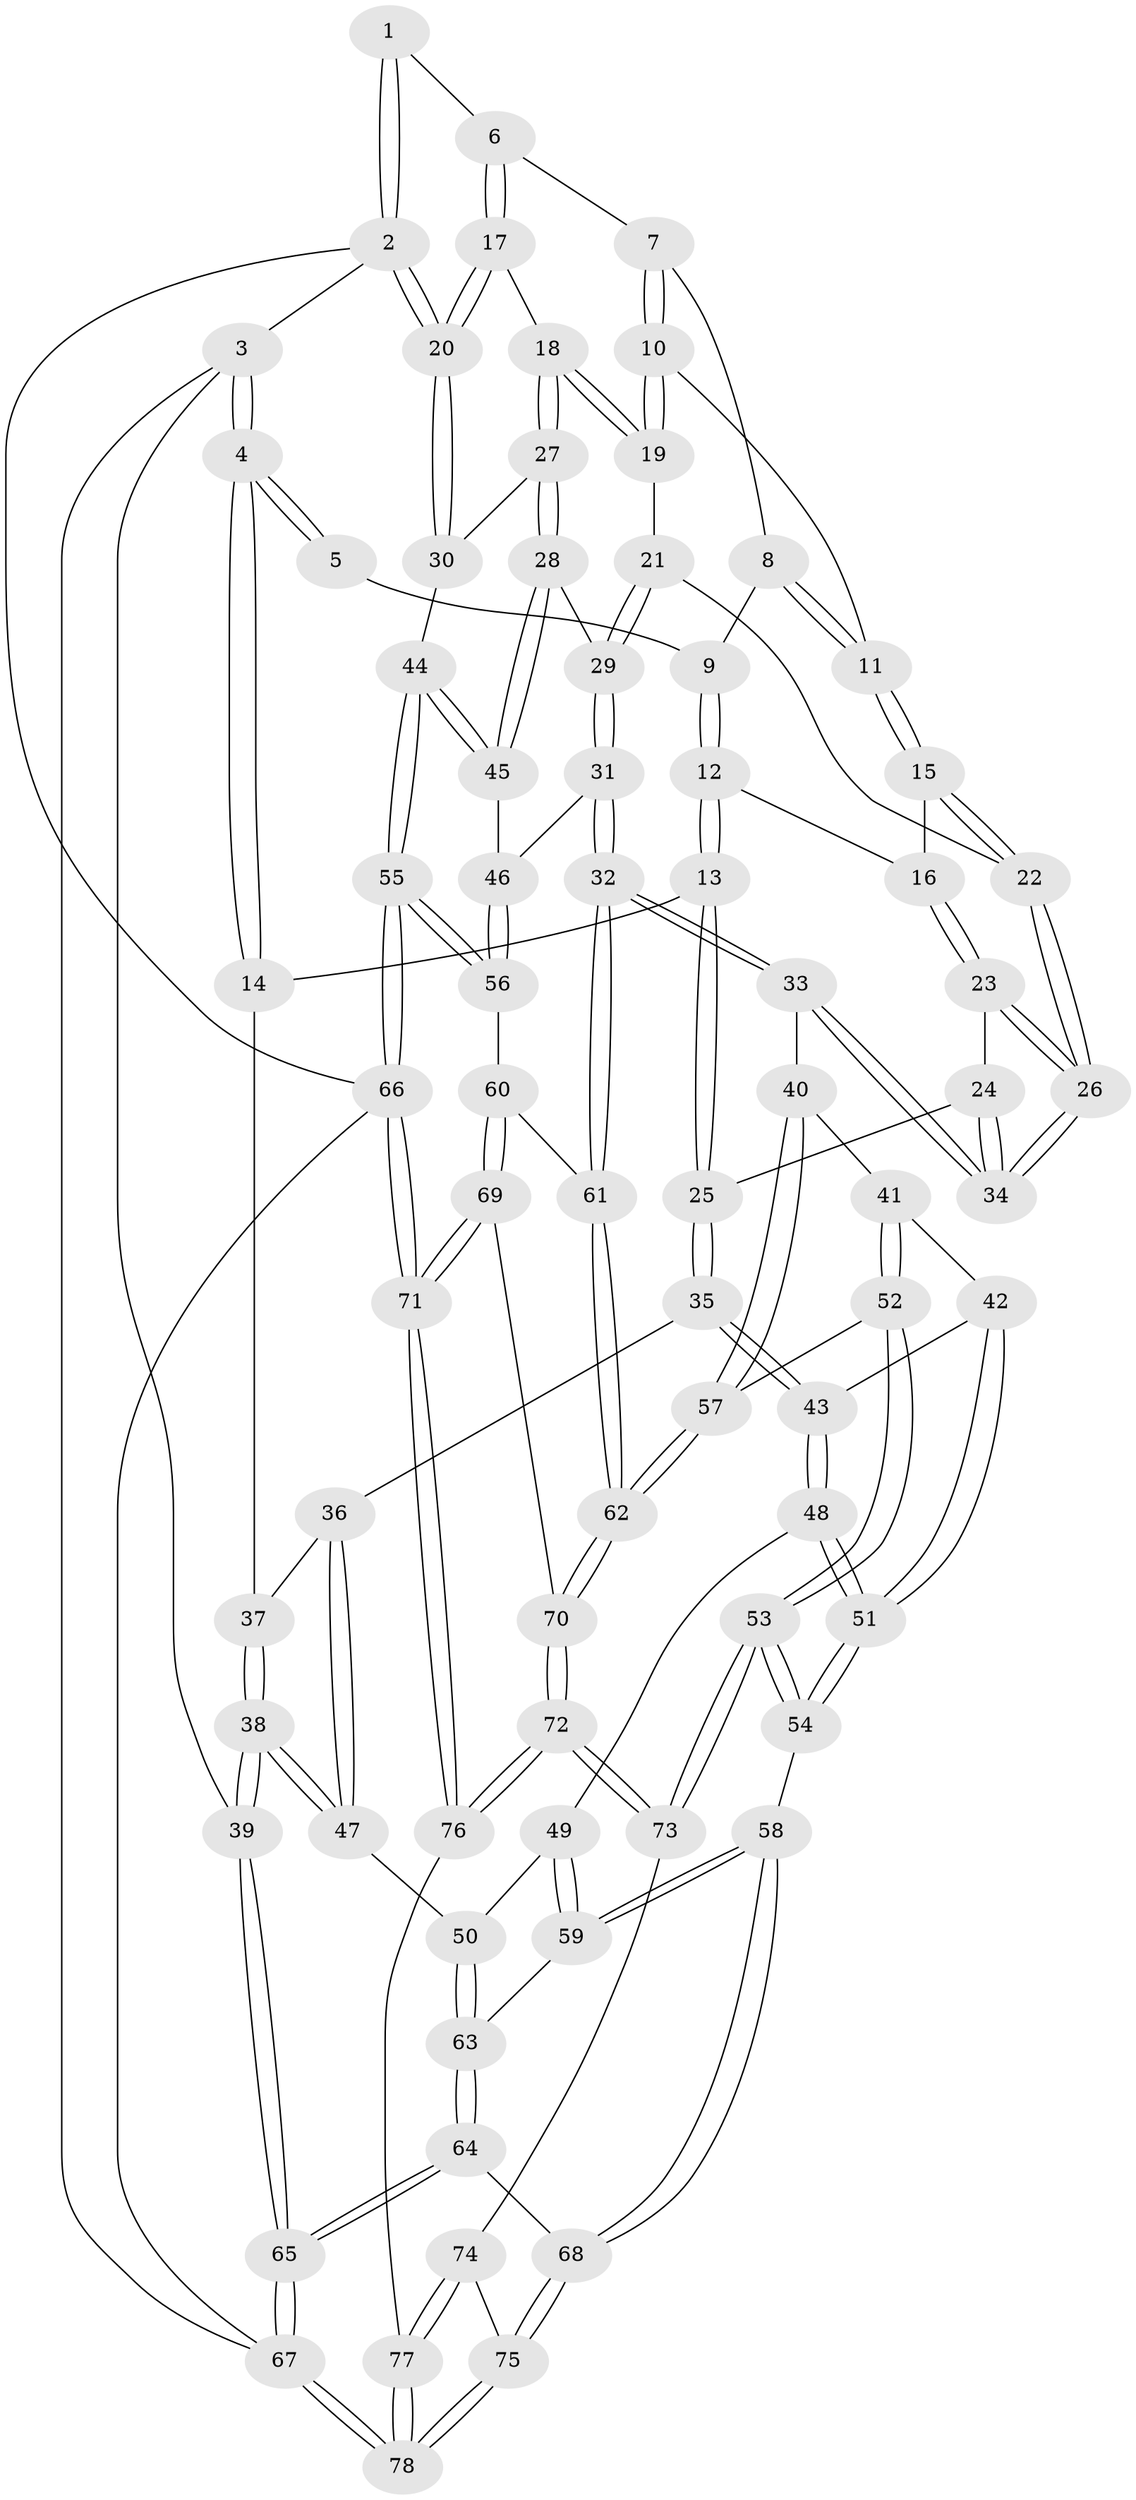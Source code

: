 // Generated by graph-tools (version 1.1) at 2025/38/03/09/25 02:38:45]
// undirected, 78 vertices, 192 edges
graph export_dot {
graph [start="1"]
  node [color=gray90,style=filled];
  1 [pos="+0.9139219564016524+0"];
  2 [pos="+1+0"];
  3 [pos="+0+0"];
  4 [pos="+0+0"];
  5 [pos="+0.5312010398564497+0"];
  6 [pos="+0.837864387536896+0"];
  7 [pos="+0.7280418420728099+0.06283297259686152"];
  8 [pos="+0.6242023001382468+0.04803822379729765"];
  9 [pos="+0.5723401110544187+0.0051027195496285566"];
  10 [pos="+0.7122685943242486+0.15109803639819916"];
  11 [pos="+0.6560089035033166+0.15283447058911878"];
  12 [pos="+0.500832533455578+0.18488899825919144"];
  13 [pos="+0.2537296891531441+0.16992825020179408"];
  14 [pos="+0.03596476059885974+0"];
  15 [pos="+0.5831667525308456+0.2201636837602588"];
  16 [pos="+0.5289669337147351+0.2087154585160133"];
  17 [pos="+0.8662065381198576+0.16005471725450668"];
  18 [pos="+0.8686621222541578+0.23610843803771933"];
  19 [pos="+0.8198423368054286+0.23903684027375896"];
  20 [pos="+1+0"];
  21 [pos="+0.7087176839164601+0.30075601527346263"];
  22 [pos="+0.666037533551304+0.30802031874084784"];
  23 [pos="+0.5122294290431508+0.2930122955837834"];
  24 [pos="+0.4174800574081512+0.4118116247252602"];
  25 [pos="+0.3337187597931116+0.3905087324094046"];
  26 [pos="+0.6053302225758067+0.4266001830529974"];
  27 [pos="+0.9208934143354296+0.2738931505820457"];
  28 [pos="+0.8317032264624421+0.5016554781494545"];
  29 [pos="+0.7995550296070819+0.5047908680618806"];
  30 [pos="+1+0.28119103132162454"];
  31 [pos="+0.6021342658979534+0.5747682337839864"];
  32 [pos="+0.6019359821509974+0.5747964018994366"];
  33 [pos="+0.6016523701694367+0.5746614885684916"];
  34 [pos="+0.5812440909367492+0.5247307152374547"];
  35 [pos="+0.2382358391267801+0.5457868628058339"];
  36 [pos="+0.23456498593778452+0.5467811598260123"];
  37 [pos="+0.1423851668063119+0.3922896020047788"];
  38 [pos="+0+0.6155873323169682"];
  39 [pos="+0+0.6180528639595485"];
  40 [pos="+0.5293453684678423+0.6162369680871117"];
  41 [pos="+0.42916683350042656+0.6453106703500189"];
  42 [pos="+0.4175600398894609+0.6465920674267599"];
  43 [pos="+0.3586926349763488+0.6376174816466142"];
  44 [pos="+1+0.6237395388080367"];
  45 [pos="+0.8852347529646735+0.5450860423263858"];
  46 [pos="+0.830114564342928+0.7033129823843617"];
  47 [pos="+0.10049812897136035+0.6135060848117028"];
  48 [pos="+0.3170942079758799+0.7196142587596623"];
  49 [pos="+0.3101286007445019+0.7270323857420741"];
  50 [pos="+0.20440331676572826+0.7566592609659358"];
  51 [pos="+0.3822203603594547+0.8031949031080013"];
  52 [pos="+0.451137345184893+0.8354700664778935"];
  53 [pos="+0.4053645057054438+0.8652811309057359"];
  54 [pos="+0.3850664518075156+0.8460073586798942"];
  55 [pos="+1+0.8029005871239001"];
  56 [pos="+0.8501552864690369+0.7663819920057123"];
  57 [pos="+0.4897861337135329+0.8235214235544029"];
  58 [pos="+0.3373329132300351+0.8333208594480506"];
  59 [pos="+0.3111662013485982+0.8165525744230252"];
  60 [pos="+0.8020512858397739+0.7998978607234108"];
  61 [pos="+0.636569390376021+0.6982779235774845"];
  62 [pos="+0.6097423330648691+0.8590865489721675"];
  63 [pos="+0.21386540055479794+0.8136334942438894"];
  64 [pos="+0.19133888768786436+0.8663457799407392"];
  65 [pos="+0+0.8104570766941288"];
  66 [pos="+1+1"];
  67 [pos="+0+1"];
  68 [pos="+0.21756050187717557+0.9438224004550064"];
  69 [pos="+0.7978151464563354+0.8105452823752891"];
  70 [pos="+0.6395806057387131+0.9283745209474754"];
  71 [pos="+0.9888165847954269+1"];
  72 [pos="+0.6298945772952985+1"];
  73 [pos="+0.4050457150336528+0.8873921538434353"];
  74 [pos="+0.3529643226360476+0.930111164086318"];
  75 [pos="+0.22283601600159605+0.9796721985728539"];
  76 [pos="+0.6382301058458094+1"];
  77 [pos="+0.43023332766065786+1"];
  78 [pos="+0.0882516220010637+1"];
  1 -- 2;
  1 -- 2;
  1 -- 6;
  2 -- 3;
  2 -- 20;
  2 -- 20;
  2 -- 66;
  3 -- 4;
  3 -- 4;
  3 -- 39;
  3 -- 67;
  4 -- 5;
  4 -- 5;
  4 -- 14;
  4 -- 14;
  5 -- 9;
  6 -- 7;
  6 -- 17;
  6 -- 17;
  7 -- 8;
  7 -- 10;
  7 -- 10;
  8 -- 9;
  8 -- 11;
  8 -- 11;
  9 -- 12;
  9 -- 12;
  10 -- 11;
  10 -- 19;
  10 -- 19;
  11 -- 15;
  11 -- 15;
  12 -- 13;
  12 -- 13;
  12 -- 16;
  13 -- 14;
  13 -- 25;
  13 -- 25;
  14 -- 37;
  15 -- 16;
  15 -- 22;
  15 -- 22;
  16 -- 23;
  16 -- 23;
  17 -- 18;
  17 -- 20;
  17 -- 20;
  18 -- 19;
  18 -- 19;
  18 -- 27;
  18 -- 27;
  19 -- 21;
  20 -- 30;
  20 -- 30;
  21 -- 22;
  21 -- 29;
  21 -- 29;
  22 -- 26;
  22 -- 26;
  23 -- 24;
  23 -- 26;
  23 -- 26;
  24 -- 25;
  24 -- 34;
  24 -- 34;
  25 -- 35;
  25 -- 35;
  26 -- 34;
  26 -- 34;
  27 -- 28;
  27 -- 28;
  27 -- 30;
  28 -- 29;
  28 -- 45;
  28 -- 45;
  29 -- 31;
  29 -- 31;
  30 -- 44;
  31 -- 32;
  31 -- 32;
  31 -- 46;
  32 -- 33;
  32 -- 33;
  32 -- 61;
  32 -- 61;
  33 -- 34;
  33 -- 34;
  33 -- 40;
  35 -- 36;
  35 -- 43;
  35 -- 43;
  36 -- 37;
  36 -- 47;
  36 -- 47;
  37 -- 38;
  37 -- 38;
  38 -- 39;
  38 -- 39;
  38 -- 47;
  38 -- 47;
  39 -- 65;
  39 -- 65;
  40 -- 41;
  40 -- 57;
  40 -- 57;
  41 -- 42;
  41 -- 52;
  41 -- 52;
  42 -- 43;
  42 -- 51;
  42 -- 51;
  43 -- 48;
  43 -- 48;
  44 -- 45;
  44 -- 45;
  44 -- 55;
  44 -- 55;
  45 -- 46;
  46 -- 56;
  46 -- 56;
  47 -- 50;
  48 -- 49;
  48 -- 51;
  48 -- 51;
  49 -- 50;
  49 -- 59;
  49 -- 59;
  50 -- 63;
  50 -- 63;
  51 -- 54;
  51 -- 54;
  52 -- 53;
  52 -- 53;
  52 -- 57;
  53 -- 54;
  53 -- 54;
  53 -- 73;
  53 -- 73;
  54 -- 58;
  55 -- 56;
  55 -- 56;
  55 -- 66;
  55 -- 66;
  56 -- 60;
  57 -- 62;
  57 -- 62;
  58 -- 59;
  58 -- 59;
  58 -- 68;
  58 -- 68;
  59 -- 63;
  60 -- 61;
  60 -- 69;
  60 -- 69;
  61 -- 62;
  61 -- 62;
  62 -- 70;
  62 -- 70;
  63 -- 64;
  63 -- 64;
  64 -- 65;
  64 -- 65;
  64 -- 68;
  65 -- 67;
  65 -- 67;
  66 -- 71;
  66 -- 71;
  66 -- 67;
  67 -- 78;
  67 -- 78;
  68 -- 75;
  68 -- 75;
  69 -- 70;
  69 -- 71;
  69 -- 71;
  70 -- 72;
  70 -- 72;
  71 -- 76;
  71 -- 76;
  72 -- 73;
  72 -- 73;
  72 -- 76;
  72 -- 76;
  73 -- 74;
  74 -- 75;
  74 -- 77;
  74 -- 77;
  75 -- 78;
  75 -- 78;
  76 -- 77;
  77 -- 78;
  77 -- 78;
}
